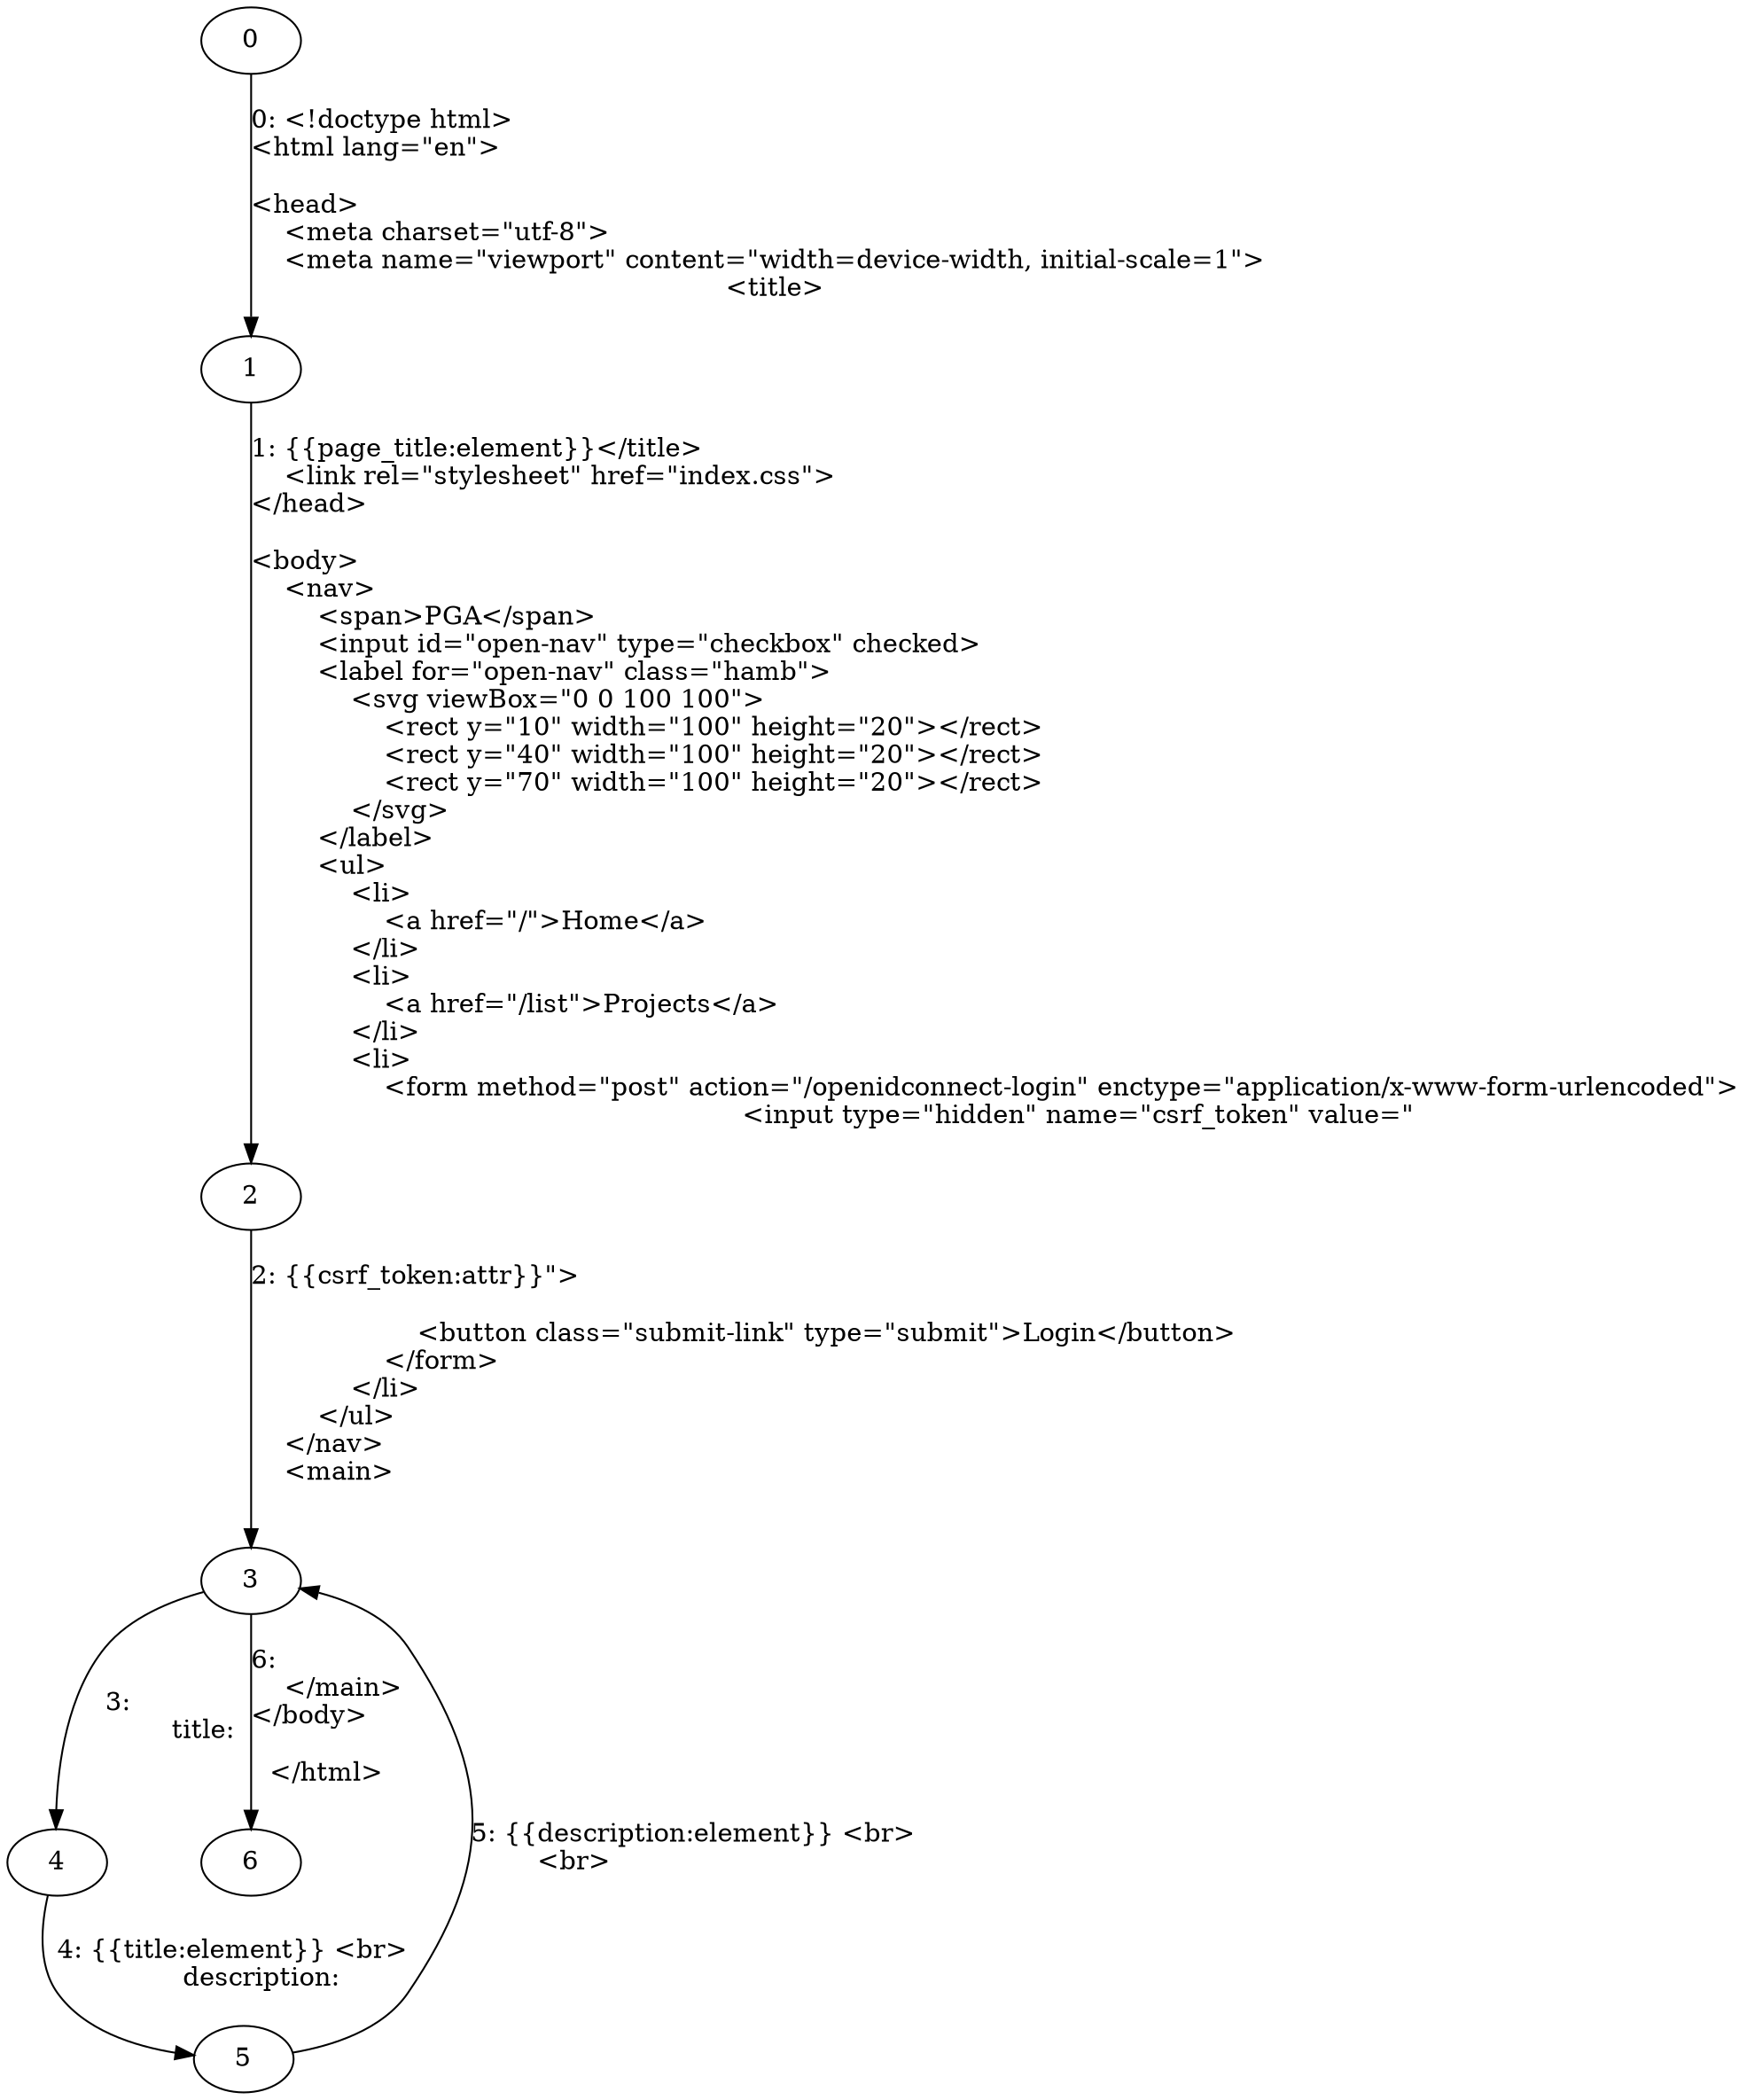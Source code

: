 digraph {
    0 [ label = "0" ]
    1 [ label = "1" ]
    2 [ label = "2" ]
    3 [ label = "3" ]
    4 [ label = "4" ]
    5 [ label = "5" ]
    6 [ label = "6" ]
    0 -> 1 [ label = "0: <!doctype html>\l<html lang=\"en\">\l\l<head>\l    <meta charset=\"utf-8\">\l    <meta name=\"viewport\" content=\"width=device-width, initial-scale=1\">\l    <title>" ]
    1 -> 2 [ label = "1: {{page_title:element}}</title>\l    <link rel=\"stylesheet\" href=\"index.css\">\l</head>\l\l<body>\l    <nav>\l        <span>PGA</span>\l        <input id=\"open-nav\" type=\"checkbox\" checked>\l        <label for=\"open-nav\" class=\"hamb\">\l            <svg viewBox=\"0 0 100 100\">\l                <rect y=\"10\" width=\"100\" height=\"20\"></rect>\l                <rect y=\"40\" width=\"100\" height=\"20\"></rect>\l                <rect y=\"70\" width=\"100\" height=\"20\"></rect>\l            </svg>\l        </label>\l        <ul>\l            <li>\l                <a href=\"/\">Home</a>\l            </li>\l            <li>\l                <a href=\"/list\">Projects</a>\l            </li>\l            <li>\l                <form method=\"post\" action=\"/openidconnect-login\" enctype=\"application/x-www-form-urlencoded\">\l                    <input type=\"hidden\" name=\"csrf_token\" value=\"" ]
    2 -> 3 [ label = "2: {{csrf_token:attr}}\">\l\l                    <button class=\"submit-link\" type=\"submit\">Login</button>\l                </form>\l            </li>\l        </ul>\l    </nav>\l    <main>\l        " ]
    3 -> 4 [ label = "3: \l        title: " ]
    4 -> 5 [ label = "4: {{title:element}} <br>\l        description: " ]
    5 -> 3 [ label = "5: {{description:element}} <br>\l        <br>\l        " ]
    3 -> 6 [ label = "6: \l    </main>\l</body>\l\l</html>" ]
}
